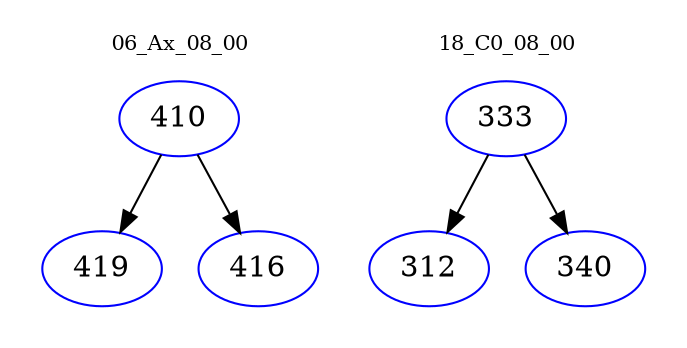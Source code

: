 digraph{
subgraph cluster_0 {
color = white
label = "06_Ax_08_00";
fontsize=10;
T0_410 [label="410", color="blue"]
T0_410 -> T0_419 [color="black"]
T0_419 [label="419", color="blue"]
T0_410 -> T0_416 [color="black"]
T0_416 [label="416", color="blue"]
}
subgraph cluster_1 {
color = white
label = "18_C0_08_00";
fontsize=10;
T1_333 [label="333", color="blue"]
T1_333 -> T1_312 [color="black"]
T1_312 [label="312", color="blue"]
T1_333 -> T1_340 [color="black"]
T1_340 [label="340", color="blue"]
}
}
